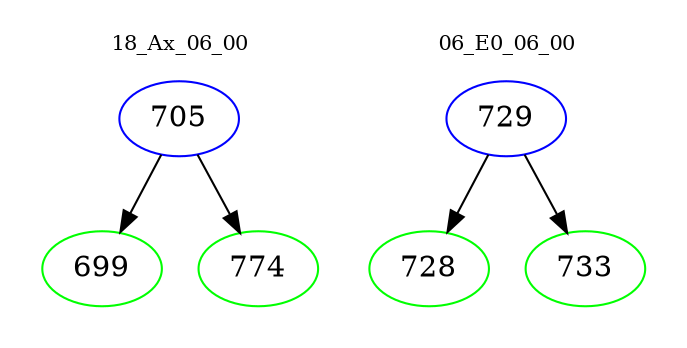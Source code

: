 digraph{
subgraph cluster_0 {
color = white
label = "18_Ax_06_00";
fontsize=10;
T0_705 [label="705", color="blue"]
T0_705 -> T0_699 [color="black"]
T0_699 [label="699", color="green"]
T0_705 -> T0_774 [color="black"]
T0_774 [label="774", color="green"]
}
subgraph cluster_1 {
color = white
label = "06_E0_06_00";
fontsize=10;
T1_729 [label="729", color="blue"]
T1_729 -> T1_728 [color="black"]
T1_728 [label="728", color="green"]
T1_729 -> T1_733 [color="black"]
T1_733 [label="733", color="green"]
}
}
